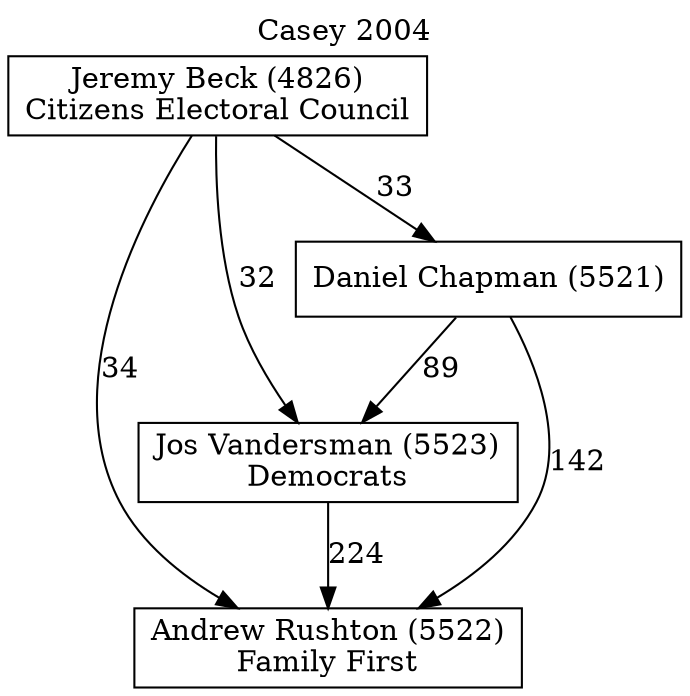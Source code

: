 // House preference flow
digraph "Andrew Rushton (5522)_Casey_2004" {
	graph [label="Casey 2004" labelloc=t mclimit=10]
	node [shape=box]
	"Andrew Rushton (5522)" [label="Andrew Rushton (5522)
Family First"]
	"Jos Vandersman (5523)" [label="Jos Vandersman (5523)
Democrats"]
	"Daniel Chapman (5521)" [label="Daniel Chapman (5521)
"]
	"Jeremy Beck (4826)" [label="Jeremy Beck (4826)
Citizens Electoral Council"]
	"Jos Vandersman (5523)" -> "Andrew Rushton (5522)" [label=224]
	"Daniel Chapman (5521)" -> "Jos Vandersman (5523)" [label=89]
	"Jeremy Beck (4826)" -> "Daniel Chapman (5521)" [label=33]
	"Daniel Chapman (5521)" -> "Andrew Rushton (5522)" [label=142]
	"Jeremy Beck (4826)" -> "Andrew Rushton (5522)" [label=34]
	"Jeremy Beck (4826)" -> "Jos Vandersman (5523)" [label=32]
}
